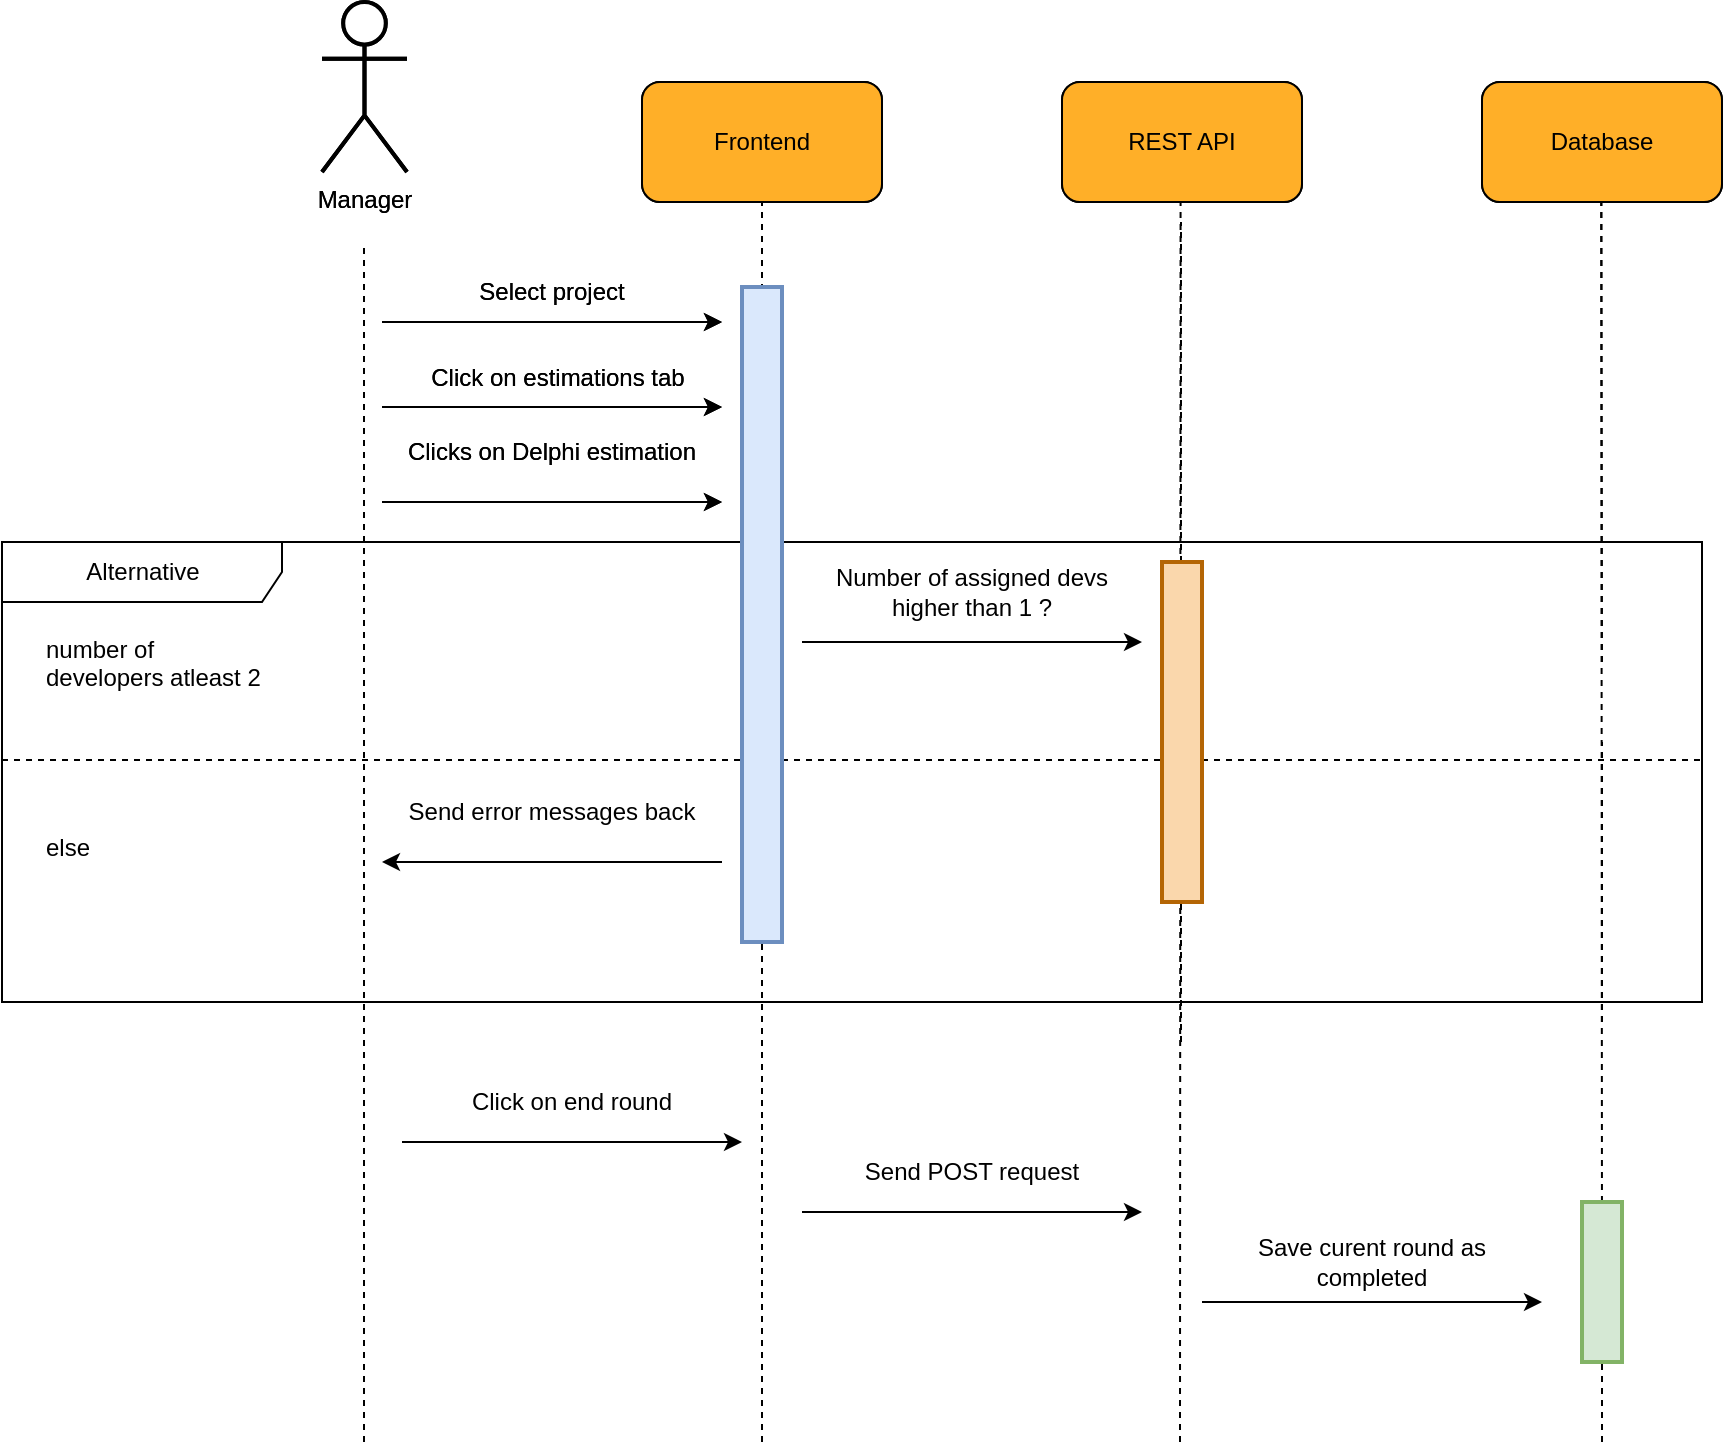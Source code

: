 <mxfile version="16.4.0" type="device"><diagram id="DWhMNw2RqztbAXmMhP3Q" name="Page-1"><mxGraphModel dx="1102" dy="977" grid="1" gridSize="10" guides="1" tooltips="1" connect="1" arrows="1" fold="1" page="1" pageScale="1" pageWidth="850" pageHeight="1100" math="0" shadow="0"><root><mxCell id="0"/><mxCell id="1" parent="0"/><mxCell id="5CDeC4TnxiwD2fW0x4Ab-1" value="" style="endArrow=none;dashed=1;html=1;rounded=0;jumpSize=6;strokeWidth=1;fontSize=12;startArrow=none;" edge="1" parent="1"><mxGeometry width="50" height="50" relative="1" as="geometry"><mxPoint x="779" y="1440" as="sourcePoint"/><mxPoint x="779.29" y="820" as="targetPoint"/></mxGeometry></mxCell><mxCell id="H6-mDskjoD5lclcATkHG-1" value="Alternative" style="shape=umlFrame;tabWidth=110;tabHeight=30;tabPosition=left;html=1;boundedLbl=1;labelInHeader=1;width=140;height=30;fillColor=none;fontSize=12;strokeWidth=1;" parent="1" vertex="1"><mxGeometry x="190" y="990" width="850" height="230" as="geometry"/></mxCell><mxCell id="H6-mDskjoD5lclcATkHG-2" value="number of &#10;developers atleast 2" style="text;fillColor=none;fontSize=12;" parent="H6-mDskjoD5lclcATkHG-1" vertex="1"><mxGeometry width="100" height="20" relative="1" as="geometry"><mxPoint x="20" y="40" as="offset"/></mxGeometry></mxCell><mxCell id="H6-mDskjoD5lclcATkHG-3" value="else" style="line;strokeWidth=1;dashed=1;labelPosition=center;verticalLabelPosition=bottom;align=left;verticalAlign=top;spacingLeft=20;spacingTop=15;fillColor=none;fontSize=12;" parent="H6-mDskjoD5lclcATkHG-1" vertex="1"><mxGeometry y="93.704" width="850.0" height="30.496" as="geometry"/></mxCell><mxCell id="H6-mDskjoD5lclcATkHG-5" value="" style="endArrow=none;dashed=1;html=1;rounded=0;jumpSize=6;strokeWidth=1;startArrow=none;fontSize=12;" parent="H6-mDskjoD5lclcATkHG-1" edge="1"><mxGeometry width="50" height="50" relative="1" as="geometry"><mxPoint x="589.5" y="250" as="sourcePoint"/><mxPoint x="589.5" y="-160.0" as="targetPoint"/></mxGeometry></mxCell><mxCell id="H6-mDskjoD5lclcATkHG-6" value="" style="group" parent="H6-mDskjoD5lclcATkHG-1" vertex="1" connectable="0"><mxGeometry x="400" y="10" width="170" height="40" as="geometry"/></mxCell><mxCell id="H6-mDskjoD5lclcATkHG-7" value="" style="endArrow=classic;html=1;rounded=0;" parent="H6-mDskjoD5lclcATkHG-6" edge="1"><mxGeometry width="50" height="50" relative="1" as="geometry"><mxPoint y="40" as="sourcePoint"/><mxPoint x="170" y="40" as="targetPoint"/></mxGeometry></mxCell><mxCell id="H6-mDskjoD5lclcATkHG-8" value="Number of assigned devs higher than 1 ?" style="text;html=1;strokeColor=none;fillColor=none;align=center;verticalAlign=middle;whiteSpace=wrap;rounded=0;" parent="H6-mDskjoD5lclcATkHG-6" vertex="1"><mxGeometry x="10" width="150" height="30" as="geometry"/></mxCell><mxCell id="H6-mDskjoD5lclcATkHG-10" value="" style="group" parent="H6-mDskjoD5lclcATkHG-1" vertex="1" connectable="0"><mxGeometry x="190" y="120" width="170" height="40" as="geometry"/></mxCell><mxCell id="H6-mDskjoD5lclcATkHG-11" value="" style="endArrow=classic;html=1;rounded=0;" parent="H6-mDskjoD5lclcATkHG-10" edge="1"><mxGeometry width="50" height="50" relative="1" as="geometry"><mxPoint x="170" y="40" as="sourcePoint"/><mxPoint y="40" as="targetPoint"/></mxGeometry></mxCell><mxCell id="H6-mDskjoD5lclcATkHG-12" value="Send error messages back" style="text;html=1;strokeColor=none;fillColor=none;align=center;verticalAlign=middle;whiteSpace=wrap;rounded=0;" parent="H6-mDskjoD5lclcATkHG-10" vertex="1"><mxGeometry x="10" width="150" height="30" as="geometry"/></mxCell><mxCell id="H6-mDskjoD5lclcATkHG-4" value="" style="rounded=0;whiteSpace=wrap;html=1;fontSize=12;strokeWidth=2;fillColor=#fad7ac;strokeColor=#b46504;" parent="H6-mDskjoD5lclcATkHG-1" vertex="1"><mxGeometry x="580" y="10" width="20" height="170" as="geometry"/></mxCell><mxCell id="H6-mDskjoD5lclcATkHG-13" value="" style="group;fontSize=12;" parent="1" vertex="1" connectable="0"><mxGeometry x="510" y="760" width="120" height="60" as="geometry"/></mxCell><mxCell id="H6-mDskjoD5lclcATkHG-14" value="" style="rounded=1;whiteSpace=wrap;html=1;fillColor=#FFAF28;fontSize=12;" parent="H6-mDskjoD5lclcATkHG-13" vertex="1"><mxGeometry width="120" height="60" as="geometry"/></mxCell><mxCell id="H6-mDskjoD5lclcATkHG-15" value="&lt;font style=&quot;font-size: 12px;&quot;&gt;Frontend&lt;/font&gt;" style="text;html=1;strokeColor=none;fillColor=none;align=center;verticalAlign=middle;whiteSpace=wrap;rounded=0;fontSize=12;" parent="H6-mDskjoD5lclcATkHG-13" vertex="1"><mxGeometry x="30" y="15" width="60" height="30" as="geometry"/></mxCell><mxCell id="H6-mDskjoD5lclcATkHG-16" value="" style="group;fontSize=12;" parent="1" vertex="1" connectable="0"><mxGeometry x="720" y="760" width="120" height="60" as="geometry"/></mxCell><mxCell id="H6-mDskjoD5lclcATkHG-17" value="" style="rounded=1;whiteSpace=wrap;html=1;fillColor=#FFAF28;fontSize=12;" parent="H6-mDskjoD5lclcATkHG-16" vertex="1"><mxGeometry width="120" height="60" as="geometry"/></mxCell><mxCell id="H6-mDskjoD5lclcATkHG-18" value="&lt;font style=&quot;font-size: 12px;&quot;&gt;REST API&lt;/font&gt;" style="text;html=1;strokeColor=none;fillColor=none;align=center;verticalAlign=middle;whiteSpace=wrap;rounded=0;fontSize=12;" parent="H6-mDskjoD5lclcATkHG-16" vertex="1"><mxGeometry x="30" y="15" width="60" height="30" as="geometry"/></mxCell><mxCell id="H6-mDskjoD5lclcATkHG-19" value="" style="endArrow=none;dashed=1;html=1;rounded=0;entryX=0.5;entryY=1;entryDx=0;entryDy=0;jumpSize=6;strokeWidth=1;fontSize=12;" parent="1" target="H6-mDskjoD5lclcATkHG-14" edge="1"><mxGeometry width="50" height="50" relative="1" as="geometry"><mxPoint x="570" y="1230" as="sourcePoint"/><mxPoint x="720" y="740" as="targetPoint"/></mxGeometry></mxCell><mxCell id="H6-mDskjoD5lclcATkHG-20" value="Manager" style="shape=umlActor;verticalLabelPosition=bottom;verticalAlign=top;html=1;outlineConnect=0;rounded=1;strokeWidth=2;fontSize=12;" parent="1" vertex="1"><mxGeometry x="350" y="720" width="42.5" height="85" as="geometry"/></mxCell><mxCell id="H6-mDskjoD5lclcATkHG-21" value="" style="endArrow=none;dashed=1;html=1;rounded=0;jumpSize=6;strokeWidth=1;fontSize=12;" parent="1" edge="1"><mxGeometry width="50" height="50" relative="1" as="geometry"><mxPoint x="371.0" y="1230" as="sourcePoint"/><mxPoint x="371.0" y="840" as="targetPoint"/></mxGeometry></mxCell><mxCell id="H6-mDskjoD5lclcATkHG-22" value="" style="group;fontSize=12;" parent="1" vertex="1" connectable="0"><mxGeometry x="930" y="760" width="120" height="60" as="geometry"/></mxCell><mxCell id="H6-mDskjoD5lclcATkHG-23" value="" style="rounded=1;whiteSpace=wrap;html=1;fillColor=#FFAF28;fontSize=12;" parent="H6-mDskjoD5lclcATkHG-22" vertex="1"><mxGeometry width="120" height="60" as="geometry"/></mxCell><mxCell id="H6-mDskjoD5lclcATkHG-24" value="&lt;font style=&quot;font-size: 12px&quot;&gt;Database&lt;/font&gt;" style="text;html=1;strokeColor=none;fillColor=none;align=center;verticalAlign=middle;whiteSpace=wrap;rounded=0;fontSize=12;" parent="H6-mDskjoD5lclcATkHG-22" vertex="1"><mxGeometry x="30" y="15" width="60" height="30" as="geometry"/></mxCell><mxCell id="H6-mDskjoD5lclcATkHG-25" value="" style="endArrow=none;dashed=1;html=1;rounded=0;jumpSize=6;strokeWidth=1;fontSize=12;startArrow=none;" parent="1" edge="1"><mxGeometry width="50" height="50" relative="1" as="geometry"><mxPoint x="989.973" y="1050" as="sourcePoint"/><mxPoint x="989.66" y="820" as="targetPoint"/></mxGeometry></mxCell><mxCell id="H6-mDskjoD5lclcATkHG-26" value="" style="endArrow=classic;html=1;rounded=0;" parent="1" edge="1"><mxGeometry width="50" height="50" relative="1" as="geometry"><mxPoint x="380" y="880" as="sourcePoint"/><mxPoint x="550" y="880" as="targetPoint"/></mxGeometry></mxCell><mxCell id="H6-mDskjoD5lclcATkHG-27" value="Select project" style="text;html=1;strokeColor=none;fillColor=none;align=center;verticalAlign=middle;whiteSpace=wrap;rounded=0;" parent="1" vertex="1"><mxGeometry x="390" y="850" width="150" height="30" as="geometry"/></mxCell><mxCell id="H6-mDskjoD5lclcATkHG-28" value="" style="endArrow=classic;html=1;rounded=0;" parent="1" edge="1"><mxGeometry width="50" height="50" relative="1" as="geometry"><mxPoint x="380" y="922.5" as="sourcePoint"/><mxPoint x="550" y="922.5" as="targetPoint"/></mxGeometry></mxCell><mxCell id="H6-mDskjoD5lclcATkHG-29" value="Click on estimations tab" style="text;html=1;strokeColor=none;fillColor=none;align=center;verticalAlign=middle;whiteSpace=wrap;rounded=0;" parent="1" vertex="1"><mxGeometry x="392.5" y="892.5" width="150" height="30" as="geometry"/></mxCell><mxCell id="H6-mDskjoD5lclcATkHG-30" value="" style="rounded=0;whiteSpace=wrap;html=1;fontSize=12;strokeWidth=2;fillColor=#dae8fc;strokeColor=#6c8ebf;" parent="1" vertex="1"><mxGeometry x="560" y="862.5" width="20" height="327.5" as="geometry"/></mxCell><mxCell id="H6-mDskjoD5lclcATkHG-31" value="" style="endArrow=none;dashed=1;html=1;rounded=0;jumpSize=6;strokeWidth=1;fontSize=12;startArrow=none;" parent="1" edge="1"><mxGeometry width="50" height="50" relative="1" as="geometry"><mxPoint x="990" y="1230" as="sourcePoint"/><mxPoint x="990" y="1090" as="targetPoint"/></mxGeometry></mxCell><mxCell id="H6-mDskjoD5lclcATkHG-32" value="" style="endArrow=classic;html=1;rounded=0;" parent="1" edge="1"><mxGeometry width="50" height="50" relative="1" as="geometry"><mxPoint x="380" y="970" as="sourcePoint"/><mxPoint x="550" y="970" as="targetPoint"/></mxGeometry></mxCell><mxCell id="H6-mDskjoD5lclcATkHG-33" value="Clicks on Delphi estimation" style="text;html=1;strokeColor=none;fillColor=none;align=center;verticalAlign=middle;whiteSpace=wrap;rounded=0;" parent="1" vertex="1"><mxGeometry x="390" y="930" width="150" height="30" as="geometry"/></mxCell><mxCell id="5CDeC4TnxiwD2fW0x4Ab-15" value="" style="group;fontSize=12;" vertex="1" connectable="0" parent="1"><mxGeometry x="510" y="760" width="120" height="60" as="geometry"/></mxCell><mxCell id="5CDeC4TnxiwD2fW0x4Ab-16" value="" style="rounded=1;whiteSpace=wrap;html=1;fillColor=#FFAF28;fontSize=12;" vertex="1" parent="5CDeC4TnxiwD2fW0x4Ab-15"><mxGeometry width="120" height="60" as="geometry"/></mxCell><mxCell id="5CDeC4TnxiwD2fW0x4Ab-17" value="&lt;font style=&quot;font-size: 12px;&quot;&gt;Frontend&lt;/font&gt;" style="text;html=1;strokeColor=none;fillColor=none;align=center;verticalAlign=middle;whiteSpace=wrap;rounded=0;fontSize=12;" vertex="1" parent="5CDeC4TnxiwD2fW0x4Ab-15"><mxGeometry x="30" y="15" width="60" height="30" as="geometry"/></mxCell><mxCell id="5CDeC4TnxiwD2fW0x4Ab-18" value="" style="group;fontSize=12;" vertex="1" connectable="0" parent="1"><mxGeometry x="720" y="760" width="120" height="60" as="geometry"/></mxCell><mxCell id="5CDeC4TnxiwD2fW0x4Ab-19" value="" style="rounded=1;whiteSpace=wrap;html=1;fillColor=#FFAF28;fontSize=12;" vertex="1" parent="5CDeC4TnxiwD2fW0x4Ab-18"><mxGeometry width="120" height="60" as="geometry"/></mxCell><mxCell id="5CDeC4TnxiwD2fW0x4Ab-20" value="&lt;font style=&quot;font-size: 12px;&quot;&gt;REST API&lt;/font&gt;" style="text;html=1;strokeColor=none;fillColor=none;align=center;verticalAlign=middle;whiteSpace=wrap;rounded=0;fontSize=12;" vertex="1" parent="5CDeC4TnxiwD2fW0x4Ab-18"><mxGeometry x="30" y="15" width="60" height="30" as="geometry"/></mxCell><mxCell id="5CDeC4TnxiwD2fW0x4Ab-21" value="" style="endArrow=none;dashed=1;html=1;rounded=0;entryX=0.5;entryY=1;entryDx=0;entryDy=0;jumpSize=6;strokeWidth=1;fontSize=12;" edge="1" parent="1" target="5CDeC4TnxiwD2fW0x4Ab-16"><mxGeometry width="50" height="50" relative="1" as="geometry"><mxPoint x="570" y="1440" as="sourcePoint"/><mxPoint x="720" y="740" as="targetPoint"/></mxGeometry></mxCell><mxCell id="5CDeC4TnxiwD2fW0x4Ab-22" value="Manager" style="shape=umlActor;verticalLabelPosition=bottom;verticalAlign=top;html=1;outlineConnect=0;rounded=1;strokeWidth=2;fontSize=12;" vertex="1" parent="1"><mxGeometry x="350" y="720" width="42.5" height="85" as="geometry"/></mxCell><mxCell id="5CDeC4TnxiwD2fW0x4Ab-23" value="" style="endArrow=none;dashed=1;html=1;rounded=0;jumpSize=6;strokeWidth=1;fontSize=12;" edge="1" parent="1"><mxGeometry width="50" height="50" relative="1" as="geometry"><mxPoint x="371" y="1440" as="sourcePoint"/><mxPoint x="371" y="840" as="targetPoint"/></mxGeometry></mxCell><mxCell id="5CDeC4TnxiwD2fW0x4Ab-24" value="" style="group;fontSize=12;" vertex="1" connectable="0" parent="1"><mxGeometry x="930" y="760" width="120" height="60" as="geometry"/></mxCell><mxCell id="5CDeC4TnxiwD2fW0x4Ab-25" value="" style="rounded=1;whiteSpace=wrap;html=1;fillColor=#FFAF28;fontSize=12;" vertex="1" parent="5CDeC4TnxiwD2fW0x4Ab-24"><mxGeometry width="120" height="60" as="geometry"/></mxCell><mxCell id="5CDeC4TnxiwD2fW0x4Ab-26" value="&lt;font style=&quot;font-size: 12px&quot;&gt;Database&lt;/font&gt;" style="text;html=1;strokeColor=none;fillColor=none;align=center;verticalAlign=middle;whiteSpace=wrap;rounded=0;fontSize=12;" vertex="1" parent="5CDeC4TnxiwD2fW0x4Ab-24"><mxGeometry x="30" y="15" width="60" height="30" as="geometry"/></mxCell><mxCell id="5CDeC4TnxiwD2fW0x4Ab-27" value="" style="endArrow=none;dashed=1;html=1;rounded=0;jumpSize=6;strokeWidth=1;fontSize=12;startArrow=none;" edge="1" parent="1" source="5CDeC4TnxiwD2fW0x4Ab-41"><mxGeometry width="50" height="50" relative="1" as="geometry"><mxPoint x="990" y="1540" as="sourcePoint"/><mxPoint x="989.66" y="820" as="targetPoint"/></mxGeometry></mxCell><mxCell id="5CDeC4TnxiwD2fW0x4Ab-28" value="" style="endArrow=classic;html=1;rounded=0;" edge="1" parent="1"><mxGeometry width="50" height="50" relative="1" as="geometry"><mxPoint x="380" y="880" as="sourcePoint"/><mxPoint x="550" y="880" as="targetPoint"/></mxGeometry></mxCell><mxCell id="5CDeC4TnxiwD2fW0x4Ab-29" value="Select project" style="text;html=1;strokeColor=none;fillColor=none;align=center;verticalAlign=middle;whiteSpace=wrap;rounded=0;" vertex="1" parent="1"><mxGeometry x="390" y="850" width="150" height="30" as="geometry"/></mxCell><mxCell id="5CDeC4TnxiwD2fW0x4Ab-30" value="" style="endArrow=classic;html=1;rounded=0;" edge="1" parent="1"><mxGeometry width="50" height="50" relative="1" as="geometry"><mxPoint x="380" y="922.5" as="sourcePoint"/><mxPoint x="550" y="922.5" as="targetPoint"/></mxGeometry></mxCell><mxCell id="5CDeC4TnxiwD2fW0x4Ab-31" value="Click on estimations tab" style="text;html=1;strokeColor=none;fillColor=none;align=center;verticalAlign=middle;whiteSpace=wrap;rounded=0;" vertex="1" parent="1"><mxGeometry x="392.5" y="892.5" width="150" height="30" as="geometry"/></mxCell><mxCell id="5CDeC4TnxiwD2fW0x4Ab-32" value="" style="rounded=0;whiteSpace=wrap;html=1;fontSize=12;strokeWidth=2;fillColor=#dae8fc;strokeColor=#6c8ebf;" vertex="1" parent="1"><mxGeometry x="560" y="862.5" width="20" height="327.5" as="geometry"/></mxCell><mxCell id="5CDeC4TnxiwD2fW0x4Ab-33" value="" style="endArrow=classic;html=1;rounded=0;" edge="1" parent="1"><mxGeometry width="50" height="50" relative="1" as="geometry"><mxPoint x="380" y="970" as="sourcePoint"/><mxPoint x="550" y="970" as="targetPoint"/></mxGeometry></mxCell><mxCell id="5CDeC4TnxiwD2fW0x4Ab-34" value="Clicks on Delphi estimation" style="text;html=1;strokeColor=none;fillColor=none;align=center;verticalAlign=middle;whiteSpace=wrap;rounded=0;" vertex="1" parent="1"><mxGeometry x="390" y="930" width="150" height="30" as="geometry"/></mxCell><mxCell id="5CDeC4TnxiwD2fW0x4Ab-35" value="" style="group" vertex="1" connectable="0" parent="1"><mxGeometry x="390" y="1250" width="170" height="40" as="geometry"/></mxCell><mxCell id="5CDeC4TnxiwD2fW0x4Ab-36" value="" style="endArrow=classic;html=1;rounded=0;" edge="1" parent="5CDeC4TnxiwD2fW0x4Ab-35"><mxGeometry width="50" height="50" relative="1" as="geometry"><mxPoint y="40" as="sourcePoint"/><mxPoint x="170" y="40" as="targetPoint"/></mxGeometry></mxCell><mxCell id="5CDeC4TnxiwD2fW0x4Ab-37" value="Click on end round" style="text;html=1;strokeColor=none;fillColor=none;align=center;verticalAlign=middle;whiteSpace=wrap;rounded=0;" vertex="1" parent="5CDeC4TnxiwD2fW0x4Ab-35"><mxGeometry x="10" y="5" width="150" height="30" as="geometry"/></mxCell><mxCell id="5CDeC4TnxiwD2fW0x4Ab-38" value="" style="group" vertex="1" connectable="0" parent="1"><mxGeometry x="590" y="1285" width="170" height="40" as="geometry"/></mxCell><mxCell id="5CDeC4TnxiwD2fW0x4Ab-39" value="" style="endArrow=classic;html=1;rounded=0;" edge="1" parent="5CDeC4TnxiwD2fW0x4Ab-38"><mxGeometry width="50" height="50" relative="1" as="geometry"><mxPoint y="40" as="sourcePoint"/><mxPoint x="170" y="40" as="targetPoint"/></mxGeometry></mxCell><mxCell id="5CDeC4TnxiwD2fW0x4Ab-40" value="Send POST request" style="text;html=1;strokeColor=none;fillColor=none;align=center;verticalAlign=middle;whiteSpace=wrap;rounded=0;" vertex="1" parent="5CDeC4TnxiwD2fW0x4Ab-38"><mxGeometry x="10" y="5" width="150" height="30" as="geometry"/></mxCell><mxCell id="5CDeC4TnxiwD2fW0x4Ab-41" value="" style="rounded=0;whiteSpace=wrap;html=1;fontSize=12;strokeWidth=2;fillColor=#d5e8d4;strokeColor=#82b366;" vertex="1" parent="1"><mxGeometry x="980" y="1320" width="20" height="80" as="geometry"/></mxCell><mxCell id="5CDeC4TnxiwD2fW0x4Ab-42" value="" style="endArrow=none;dashed=1;html=1;rounded=0;jumpSize=6;strokeWidth=1;fontSize=12;startArrow=none;" edge="1" parent="1" target="5CDeC4TnxiwD2fW0x4Ab-41"><mxGeometry width="50" height="50" relative="1" as="geometry"><mxPoint x="990" y="1440" as="sourcePoint"/><mxPoint x="989.66" y="820" as="targetPoint"/></mxGeometry></mxCell><mxCell id="5CDeC4TnxiwD2fW0x4Ab-43" value="" style="group" vertex="1" connectable="0" parent="1"><mxGeometry x="790" y="1330" width="170" height="40" as="geometry"/></mxCell><mxCell id="5CDeC4TnxiwD2fW0x4Ab-44" value="" style="endArrow=classic;html=1;rounded=0;" edge="1" parent="5CDeC4TnxiwD2fW0x4Ab-43"><mxGeometry width="50" height="50" relative="1" as="geometry"><mxPoint y="40" as="sourcePoint"/><mxPoint x="170" y="40" as="targetPoint"/></mxGeometry></mxCell><mxCell id="5CDeC4TnxiwD2fW0x4Ab-45" value="Save curent round as completed" style="text;html=1;strokeColor=none;fillColor=none;align=center;verticalAlign=middle;whiteSpace=wrap;rounded=0;" vertex="1" parent="5CDeC4TnxiwD2fW0x4Ab-43"><mxGeometry x="10" y="5" width="150" height="30" as="geometry"/></mxCell></root></mxGraphModel></diagram></mxfile>